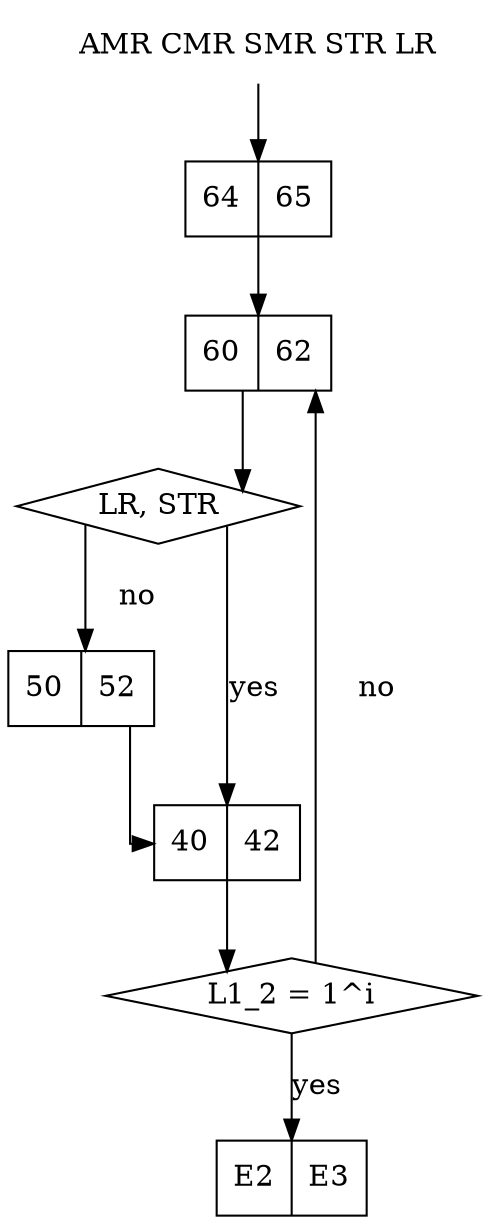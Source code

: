 // UCE 460 - 140231302 (fo. 11) - AMR CMR SMR STR LR
    
digraph G {
    graph [ splines = ortho ]
    node  [ shape = box ]
    
    start -> 6465
    6465  -> 6062
    6062  -> cond1
    cond1 -> 5052  [ label = "no"  ]
    cond1 -> 4042  [ label = "yes" ]
    
    5052  -> 4042
    4042  -> cond2
    cond2 -> E2E3  [ label = "yes" ]
    cond2 -> 6062  [ label = "no" ]
    
    start [ shape = none ; label = "AMR CMR SMR STR LR" ]
    4042  [ shape = record ; label = "40|42" ]
    5052  [ shape = record ; label = "50|52" ]
    6062  [ shape = record ; label = "60|62" ]
    6465  [ shape = record ; label = "64|65" ]
    E2E3  [ shape = record ; label = "E2|E3" ]
    
    cond1 [ shape = diamond ; label = "LR, STR" ]
    cond2 [ shape = diamond ; label = "L1_2 = 1^i"]
}

